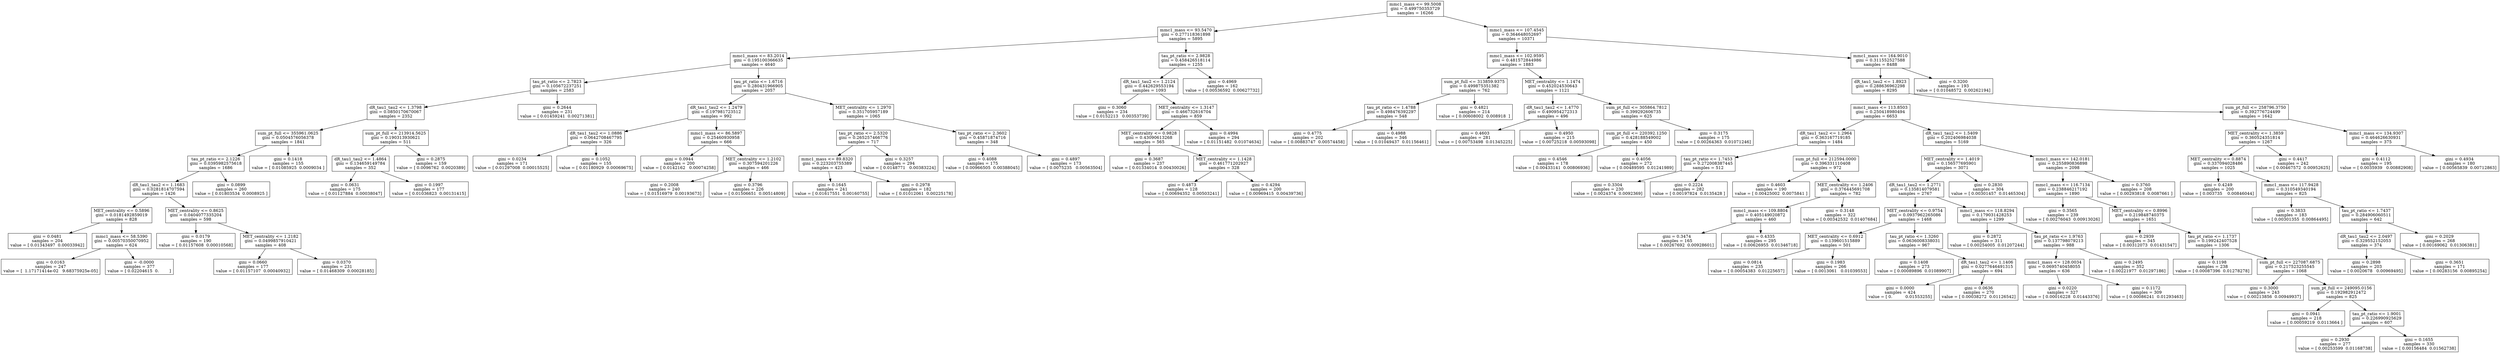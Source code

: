 digraph Tree {
0 [label="mmc1_mass <= 99.5008\ngini = 0.499750353729\nsamples = 16266", shape="box"] ;
1 [label="mmc1_mass <= 93.5470\ngini = 0.277118361898\nsamples = 5895", shape="box"] ;
0 -> 1 ;
2 [label="mmc1_mass <= 83.2014\ngini = 0.195100366635\nsamples = 4640", shape="box"] ;
1 -> 2 ;
3 [label="tau_pt_ratio <= 2.7823\ngini = 0.105672237251\nsamples = 2583", shape="box"] ;
2 -> 3 ;
4 [label="dR_tau1_tau2 <= 1.3798\ngini = 0.0850170670067\nsamples = 2352", shape="box"] ;
3 -> 4 ;
5 [label="sum_pt_full <= 355961.0625\ngini = 0.0504576056378\nsamples = 1841", shape="box"] ;
4 -> 5 ;
6 [label="tau_pt_ratio <= 2.1226\ngini = 0.0395982575618\nsamples = 1686", shape="box"] ;
5 -> 6 ;
7 [label="dR_tau1_tau2 <= 1.1683\ngini = 0.0281814707594\nsamples = 1426", shape="box"] ;
6 -> 7 ;
8 [label="MET_centrality <= 0.5896\ngini = 0.0181492859019\nsamples = 828", shape="box"] ;
7 -> 8 ;
9 [label="gini = 0.0481\nsamples = 204\nvalue = [ 0.01343497  0.00033942]", shape="box"] ;
8 -> 9 ;
10 [label="mmc1_mass <= 58.5390\ngini = 0.00570350070952\nsamples = 624", shape="box"] ;
8 -> 10 ;
11 [label="gini = 0.0163\nsamples = 247\nvalue = [  1.17171414e-02   9.68375925e-05]", shape="box"] ;
10 -> 11 ;
12 [label="gini = -0.0000\nsamples = 377\nvalue = [ 0.02204615  0.        ]", shape="box"] ;
10 -> 12 ;
13 [label="MET_centrality <= 0.8625\ngini = 0.0404077335204\nsamples = 598", shape="box"] ;
7 -> 13 ;
14 [label="gini = 0.0179\nsamples = 190\nvalue = [ 0.01157608  0.00010568]", shape="box"] ;
13 -> 14 ;
15 [label="MET_centrality <= 1.2182\ngini = 0.0499857910421\nsamples = 408", shape="box"] ;
13 -> 15 ;
16 [label="gini = 0.0660\nsamples = 177\nvalue = [ 0.01157107  0.00040932]", shape="box"] ;
15 -> 16 ;
17 [label="gini = 0.0370\nsamples = 231\nvalue = [ 0.01468309  0.00028185]", shape="box"] ;
15 -> 17 ;
18 [label="gini = 0.0899\nsamples = 260\nvalue = [ 0.01803534  0.0008925 ]", shape="box"] ;
6 -> 18 ;
19 [label="gini = 0.1418\nsamples = 155\nvalue = [ 0.01085925  0.0009034 ]", shape="box"] ;
5 -> 19 ;
20 [label="sum_pt_full <= 213914.5625\ngini = 0.190313930621\nsamples = 511", shape="box"] ;
4 -> 20 ;
21 [label="dR_tau1_tau2 <= 1.4864\ngini = 0.134659149784\nsamples = 352", shape="box"] ;
20 -> 21 ;
22 [label="gini = 0.0631\nsamples = 175\nvalue = [ 0.01127884  0.00038047]", shape="box"] ;
21 -> 22 ;
23 [label="gini = 0.1997\nsamples = 177\nvalue = [ 0.01036823  0.00131415]", shape="box"] ;
21 -> 23 ;
24 [label="gini = 0.2875\nsamples = 159\nvalue = [ 0.0096762  0.0020389]", shape="box"] ;
20 -> 24 ;
25 [label="gini = 0.2644\nsamples = 231\nvalue = [ 0.01459241  0.00271381]", shape="box"] ;
3 -> 25 ;
26 [label="tau_pt_ratio <= 1.6716\ngini = 0.280431966905\nsamples = 2057", shape="box"] ;
2 -> 26 ;
27 [label="dR_tau1_tau2 <= 1.2479\ngini = 0.197981723512\nsamples = 992", shape="box"] ;
26 -> 27 ;
28 [label="dR_tau1_tau2 <= 1.0886\ngini = 0.0642708467795\nsamples = 326", shape="box"] ;
27 -> 28 ;
29 [label="gini = 0.0234\nsamples = 171\nvalue = [ 0.01297008  0.00015525]", shape="box"] ;
28 -> 29 ;
30 [label="gini = 0.1052\nsamples = 155\nvalue = [ 0.01180929  0.00069675]", shape="box"] ;
28 -> 30 ;
31 [label="mmc1_mass <= 86.5897\ngini = 0.25460930958\nsamples = 666", shape="box"] ;
27 -> 31 ;
32 [label="gini = 0.0944\nsamples = 200\nvalue = [ 0.0142162   0.00074258]", shape="box"] ;
31 -> 32 ;
33 [label="MET_centrality <= 1.2102\ngini = 0.307594201226\nsamples = 466", shape="box"] ;
31 -> 33 ;
34 [label="gini = 0.2008\nsamples = 240\nvalue = [ 0.01516979  0.00193673]", shape="box"] ;
33 -> 34 ;
35 [label="gini = 0.3796\nsamples = 226\nvalue = [ 0.01506651  0.00514809]", shape="box"] ;
33 -> 35 ;
36 [label="MET_centrality <= 1.2970\ngini = 0.351705957189\nsamples = 1065", shape="box"] ;
26 -> 36 ;
37 [label="tau_pt_ratio <= 2.5320\ngini = 0.265257466776\nsamples = 717", shape="box"] ;
36 -> 37 ;
38 [label="mmc1_mass <= 89.8320\ngini = 0.223203755389\nsamples = 423", shape="box"] ;
37 -> 38 ;
39 [label="gini = 0.1645\nsamples = 241\nvalue = [ 0.01617551  0.00160755]", shape="box"] ;
38 -> 39 ;
40 [label="gini = 0.2978\nsamples = 182\nvalue = [ 0.01012061  0.00225178]", shape="box"] ;
38 -> 40 ;
41 [label="gini = 0.3257\nsamples = 294\nvalue = [ 0.0148771   0.00383224]", shape="box"] ;
37 -> 41 ;
42 [label="tau_pt_ratio <= 2.3602\ngini = 0.45871874716\nsamples = 348", shape="box"] ;
36 -> 42 ;
43 [label="gini = 0.4088\nsamples = 175\nvalue = [ 0.00966505  0.00388045]", shape="box"] ;
42 -> 43 ;
44 [label="gini = 0.4897\nsamples = 173\nvalue = [ 0.0075235   0.00563504]", shape="box"] ;
42 -> 44 ;
45 [label="tau_pt_ratio <= 2.9828\ngini = 0.458426518114\nsamples = 1255", shape="box"] ;
1 -> 45 ;
46 [label="dR_tau1_tau2 <= 1.2124\ngini = 0.442629553194\nsamples = 1093", shape="box"] ;
45 -> 46 ;
47 [label="gini = 0.3060\nsamples = 234\nvalue = [ 0.0152213   0.00353739]", shape="box"] ;
46 -> 47 ;
48 [label="MET_centrality <= 1.3147\ngini = 0.466732616704\nsamples = 859", shape="box"] ;
46 -> 48 ;
49 [label="MET_centrality <= 0.9828\ngini = 0.43090613268\nsamples = 565", shape="box"] ;
48 -> 49 ;
50 [label="gini = 0.3687\nsamples = 237\nvalue = [ 0.01334014  0.00430026]", shape="box"] ;
49 -> 50 ;
51 [label="MET_centrality <= 1.1428\ngini = 0.461771202927\nsamples = 328", shape="box"] ;
49 -> 51 ;
52 [label="gini = 0.4873\nsamples = 128\nvalue = [ 0.00694352  0.00503241]", shape="box"] ;
51 -> 52 ;
53 [label="gini = 0.4294\nsamples = 200\nvalue = [ 0.00969415  0.00439736]", shape="box"] ;
51 -> 53 ;
54 [label="gini = 0.4994\nsamples = 294\nvalue = [ 0.01151482  0.01074634]", shape="box"] ;
48 -> 54 ;
55 [label="gini = 0.4969\nsamples = 162\nvalue = [ 0.00536592  0.00627732]", shape="box"] ;
45 -> 55 ;
56 [label="mmc1_mass <= 107.4545\ngini = 0.364648052697\nsamples = 10371", shape="box"] ;
0 -> 56 ;
57 [label="mmc1_mass <= 102.9595\ngini = 0.481572844986\nsamples = 1883", shape="box"] ;
56 -> 57 ;
58 [label="sum_pt_full <= 313859.9375\ngini = 0.499875351382\nsamples = 762", shape="box"] ;
57 -> 58 ;
59 [label="tau_pt_ratio <= 1.4788\ngini = 0.498476392297\nsamples = 548", shape="box"] ;
58 -> 59 ;
60 [label="gini = 0.4775\nsamples = 202\nvalue = [ 0.00883747  0.00574458]", shape="box"] ;
59 -> 60 ;
61 [label="gini = 0.4988\nsamples = 346\nvalue = [ 0.01049437  0.01156461]", shape="box"] ;
59 -> 61 ;
62 [label="gini = 0.4821\nsamples = 214\nvalue = [ 0.00608002  0.008918  ]", shape="box"] ;
58 -> 62 ;
63 [label="MET_centrality <= 1.1474\ngini = 0.452024530643\nsamples = 1121", shape="box"] ;
57 -> 63 ;
64 [label="dR_tau1_tau2 <= 1.4770\ngini = 0.490954272313\nsamples = 496", shape="box"] ;
63 -> 64 ;
65 [label="gini = 0.4603\nsamples = 281\nvalue = [ 0.00753498  0.01345225]", shape="box"] ;
64 -> 65 ;
66 [label="gini = 0.4950\nsamples = 215\nvalue = [ 0.00725218  0.00593098]", shape="box"] ;
64 -> 66 ;
67 [label="sum_pt_full <= 305864.7812\ngini = 0.399292606735\nsamples = 625", shape="box"] ;
63 -> 67 ;
68 [label="sum_pt_full <= 220392.1250\ngini = 0.428188549002\nsamples = 450", shape="box"] ;
67 -> 68 ;
69 [label="gini = 0.4546\nsamples = 178\nvalue = [ 0.00433141  0.00806936]", shape="box"] ;
68 -> 69 ;
70 [label="gini = 0.4056\nsamples = 272\nvalue = [ 0.00489595  0.01241989]", shape="box"] ;
68 -> 70 ;
71 [label="gini = 0.3175\nsamples = 175\nvalue = [ 0.00264363  0.01071246]", shape="box"] ;
67 -> 71 ;
72 [label="mmc1_mass <= 164.9010\ngini = 0.311552527588\nsamples = 8488", shape="box"] ;
56 -> 72 ;
73 [label="dR_tau1_tau2 <= 1.8923\ngini = 0.288636962298\nsamples = 8295", shape="box"] ;
72 -> 73 ;
74 [label="mmc1_mass <= 113.8503\ngini = 0.250418980494\nsamples = 6653", shape="box"] ;
73 -> 74 ;
75 [label="dR_tau1_tau2 <= 1.2964\ngini = 0.363167719185\nsamples = 1484", shape="box"] ;
74 -> 75 ;
76 [label="tau_pt_ratio <= 1.7453\ngini = 0.272008387445\nsamples = 512", shape="box"] ;
75 -> 76 ;
77 [label="gini = 0.3304\nsamples = 230\nvalue = [ 0.0024374  0.0092369]", shape="box"] ;
76 -> 77 ;
78 [label="gini = 0.2224\nsamples = 282\nvalue = [ 0.00197824  0.0135428 ]", shape="box"] ;
76 -> 78 ;
79 [label="sum_pt_full <= 212594.0000\ngini = 0.396331110408\nsamples = 972", shape="box"] ;
75 -> 79 ;
80 [label="gini = 0.4603\nsamples = 190\nvalue = [ 0.00425002  0.0075841 ]", shape="box"] ;
79 -> 80 ;
81 [label="MET_centrality <= 1.2406\ngini = 0.376445691708\nsamples = 782", shape="box"] ;
79 -> 81 ;
82 [label="mmc1_mass <= 109.8804\ngini = 0.405149020872\nsamples = 460", shape="box"] ;
81 -> 82 ;
83 [label="gini = 0.3474\nsamples = 165\nvalue = [ 0.00267692  0.00928601]", shape="box"] ;
82 -> 83 ;
84 [label="gini = 0.4335\nsamples = 295\nvalue = [ 0.00626955  0.01346718]", shape="box"] ;
82 -> 84 ;
85 [label="gini = 0.3148\nsamples = 322\nvalue = [ 0.00342532  0.01407684]", shape="box"] ;
81 -> 85 ;
86 [label="dR_tau1_tau2 <= 1.5409\ngini = 0.202406984038\nsamples = 5169", shape="box"] ;
74 -> 86 ;
87 [label="MET_centrality <= 1.4019\ngini = 0.156577695901\nsamples = 3071", shape="box"] ;
86 -> 87 ;
88 [label="dR_tau1_tau2 <= 1.2771\ngini = 0.135814079581\nsamples = 2767", shape="box"] ;
87 -> 88 ;
89 [label="MET_centrality <= 0.9754\ngini = 0.0937962265086\nsamples = 1468", shape="box"] ;
88 -> 89 ;
90 [label="MET_centrality <= 0.6912\ngini = 0.139601515889\nsamples = 501", shape="box"] ;
89 -> 90 ;
91 [label="gini = 0.0814\nsamples = 235\nvalue = [ 0.00054383  0.01225657]", shape="box"] ;
90 -> 91 ;
92 [label="gini = 0.1983\nsamples = 266\nvalue = [ 0.0013061   0.01039553]", shape="box"] ;
90 -> 92 ;
93 [label="tau_pt_ratio <= 1.3260\ngini = 0.0636008338031\nsamples = 967", shape="box"] ;
89 -> 93 ;
94 [label="gini = 0.1408\nsamples = 273\nvalue = [ 0.00089896  0.01089907]", shape="box"] ;
93 -> 94 ;
95 [label="dR_tau1_tau2 <= 1.1406\ngini = 0.0277646491315\nsamples = 694", shape="box"] ;
93 -> 95 ;
96 [label="gini = 0.0000\nsamples = 424\nvalue = [ 0.          0.01553255]", shape="box"] ;
95 -> 96 ;
97 [label="gini = 0.0636\nsamples = 270\nvalue = [ 0.00038272  0.01126542]", shape="box"] ;
95 -> 97 ;
98 [label="mmc1_mass <= 118.8294\ngini = 0.179031428253\nsamples = 1299", shape="box"] ;
88 -> 98 ;
99 [label="gini = 0.2872\nsamples = 311\nvalue = [ 0.00254005  0.01207244]", shape="box"] ;
98 -> 99 ;
100 [label="tau_pt_ratio <= 1.9763\ngini = 0.137798079213\nsamples = 988", shape="box"] ;
98 -> 100 ;
101 [label="mmc1_mass <= 128.0034\ngini = 0.0695740458055\nsamples = 636", shape="box"] ;
100 -> 101 ;
102 [label="gini = 0.0220\nsamples = 327\nvalue = [ 0.00016228  0.01443376]", shape="box"] ;
101 -> 102 ;
103 [label="gini = 0.1172\nsamples = 309\nvalue = [ 0.00086241  0.01293463]", shape="box"] ;
101 -> 103 ;
104 [label="gini = 0.2495\nsamples = 352\nvalue = [ 0.00221977  0.01297186]", shape="box"] ;
100 -> 104 ;
105 [label="gini = 0.2830\nsamples = 304\nvalue = [ 0.00301457  0.01465304]", shape="box"] ;
87 -> 105 ;
106 [label="mmc1_mass <= 142.0181\ngini = 0.255890836898\nsamples = 2098", shape="box"] ;
86 -> 106 ;
107 [label="mmc1_mass <= 116.7134\ngini = 0.238846217192\nsamples = 1890", shape="box"] ;
106 -> 107 ;
108 [label="gini = 0.3565\nsamples = 239\nvalue = [ 0.00276043  0.00913026]", shape="box"] ;
107 -> 108 ;
109 [label="MET_centrality <= 0.8996\ngini = 0.219848740375\nsamples = 1651", shape="box"] ;
107 -> 109 ;
110 [label="gini = 0.2939\nsamples = 345\nvalue = [ 0.00312073  0.01431547]", shape="box"] ;
109 -> 110 ;
111 [label="tau_pt_ratio <= 1.1737\ngini = 0.199242407528\nsamples = 1306", shape="box"] ;
109 -> 111 ;
112 [label="gini = 0.1198\nsamples = 238\nvalue = [ 0.00087396  0.01278278]", shape="box"] ;
111 -> 112 ;
113 [label="sum_pt_full <= 227087.6875\ngini = 0.217523255545\nsamples = 1068", shape="box"] ;
111 -> 113 ;
114 [label="gini = 0.3000\nsamples = 243\nvalue = [ 0.00213856  0.00949937]", shape="box"] ;
113 -> 114 ;
115 [label="sum_pt_full <= 249095.0156\ngini = 0.192982912472\nsamples = 825", shape="box"] ;
113 -> 115 ;
116 [label="gini = 0.0941\nsamples = 218\nvalue = [ 0.00059219  0.0113664 ]", shape="box"] ;
115 -> 116 ;
117 [label="tau_pt_ratio <= 1.9001\ngini = 0.226990925629\nsamples = 607", shape="box"] ;
115 -> 117 ;
118 [label="gini = 0.2930\nsamples = 277\nvalue = [ 0.00253599  0.01168738]", shape="box"] ;
117 -> 118 ;
119 [label="gini = 0.1655\nsamples = 330\nvalue = [ 0.00156484  0.01562738]", shape="box"] ;
117 -> 119 ;
120 [label="gini = 0.3760\nsamples = 208\nvalue = [ 0.00293818  0.0087661 ]", shape="box"] ;
106 -> 120 ;
121 [label="sum_pt_full <= 258796.3750\ngini = 0.392776724499\nsamples = 1642", shape="box"] ;
73 -> 121 ;
122 [label="MET_centrality <= 1.3859\ngini = 0.360524351814\nsamples = 1267", shape="box"] ;
121 -> 122 ;
123 [label="MET_centrality <= 0.8874\ngini = 0.337094028486\nsamples = 1025", shape="box"] ;
122 -> 123 ;
124 [label="gini = 0.4249\nsamples = 200\nvalue = [ 0.003735    0.00846044]", shape="box"] ;
123 -> 124 ;
125 [label="mmc1_mass <= 117.9428\ngini = 0.310549340194\nsamples = 825", shape="box"] ;
123 -> 125 ;
126 [label="gini = 0.3833\nsamples = 183\nvalue = [ 0.00301355  0.00864495]", shape="box"] ;
125 -> 126 ;
127 [label="tau_pt_ratio <= 1.7437\ngini = 0.284906060511\nsamples = 642", shape="box"] ;
125 -> 127 ;
128 [label="dR_tau1_tau2 <= 2.0497\ngini = 0.329552152053\nsamples = 374", shape="box"] ;
127 -> 128 ;
129 [label="gini = 0.2898\nsamples = 203\nvalue = [ 0.0020678   0.00969495]", shape="box"] ;
128 -> 129 ;
130 [label="gini = 0.3651\nsamples = 171\nvalue = [ 0.00283156  0.00895254]", shape="box"] ;
128 -> 130 ;
131 [label="gini = 0.2029\nsamples = 268\nvalue = [ 0.00169062  0.01306381]", shape="box"] ;
127 -> 131 ;
132 [label="gini = 0.4417\nsamples = 242\nvalue = [ 0.00467572  0.00952625]", shape="box"] ;
122 -> 132 ;
133 [label="mmc1_mass <= 134.9307\ngini = 0.464626630931\nsamples = 375", shape="box"] ;
121 -> 133 ;
134 [label="gini = 0.4112\nsamples = 195\nvalue = [ 0.0035939   0.00882908]", shape="box"] ;
133 -> 134 ;
135 [label="gini = 0.4934\nsamples = 180\nvalue = [ 0.00565839  0.00712863]", shape="box"] ;
133 -> 135 ;
136 [label="gini = 0.3200\nsamples = 193\nvalue = [ 0.01048572  0.00262194]", shape="box"] ;
72 -> 136 ;
}